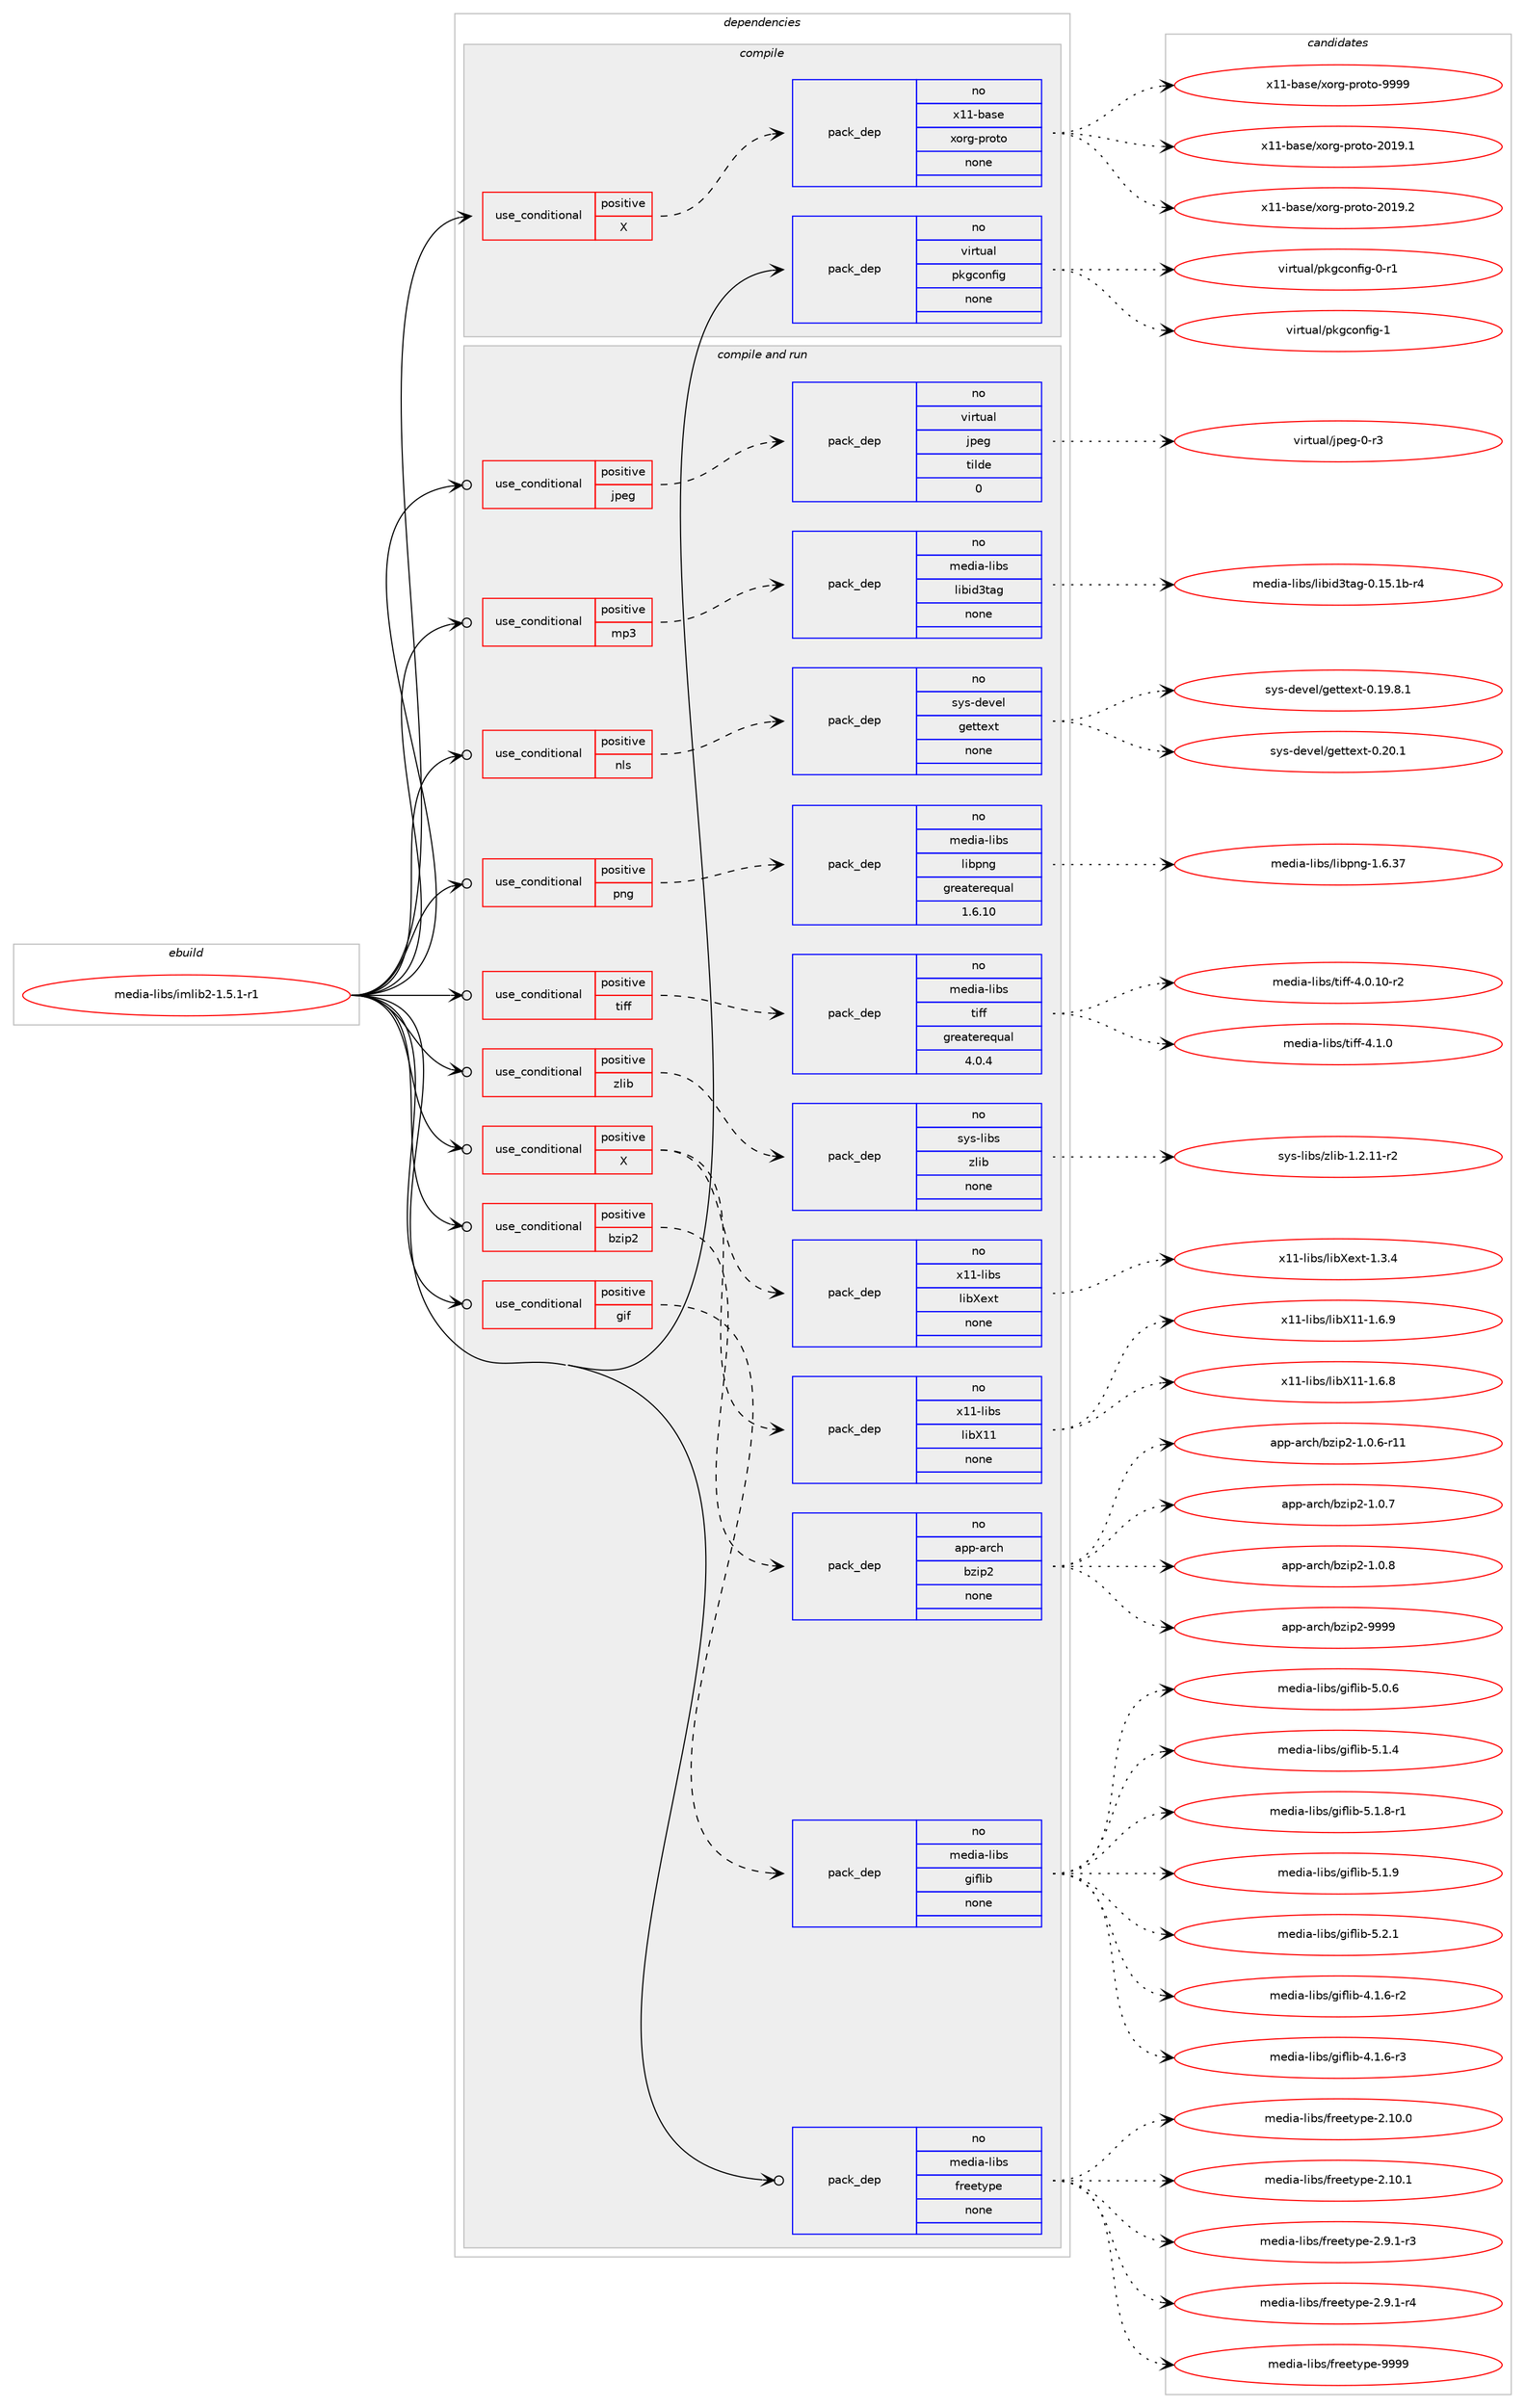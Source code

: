 digraph prolog {

# *************
# Graph options
# *************

newrank=true;
concentrate=true;
compound=true;
graph [rankdir=LR,fontname=Helvetica,fontsize=10,ranksep=1.5];#, ranksep=2.5, nodesep=0.2];
edge  [arrowhead=vee];
node  [fontname=Helvetica,fontsize=10];

# **********
# The ebuild
# **********

subgraph cluster_leftcol {
color=gray;
rank=same;
label=<<i>ebuild</i>>;
id [label="media-libs/imlib2-1.5.1-r1", color=red, width=4, href="../media-libs/imlib2-1.5.1-r1.svg"];
}

# ****************
# The dependencies
# ****************

subgraph cluster_midcol {
color=gray;
label=<<i>dependencies</i>>;
subgraph cluster_compile {
fillcolor="#eeeeee";
style=filled;
label=<<i>compile</i>>;
subgraph cond191303 {
dependency786598 [label=<<TABLE BORDER="0" CELLBORDER="1" CELLSPACING="0" CELLPADDING="4"><TR><TD ROWSPAN="3" CELLPADDING="10">use_conditional</TD></TR><TR><TD>positive</TD></TR><TR><TD>X</TD></TR></TABLE>>, shape=none, color=red];
subgraph pack581631 {
dependency786599 [label=<<TABLE BORDER="0" CELLBORDER="1" CELLSPACING="0" CELLPADDING="4" WIDTH="220"><TR><TD ROWSPAN="6" CELLPADDING="30">pack_dep</TD></TR><TR><TD WIDTH="110">no</TD></TR><TR><TD>x11-base</TD></TR><TR><TD>xorg-proto</TD></TR><TR><TD>none</TD></TR><TR><TD></TD></TR></TABLE>>, shape=none, color=blue];
}
dependency786598:e -> dependency786599:w [weight=20,style="dashed",arrowhead="vee"];
}
id:e -> dependency786598:w [weight=20,style="solid",arrowhead="vee"];
subgraph pack581632 {
dependency786600 [label=<<TABLE BORDER="0" CELLBORDER="1" CELLSPACING="0" CELLPADDING="4" WIDTH="220"><TR><TD ROWSPAN="6" CELLPADDING="30">pack_dep</TD></TR><TR><TD WIDTH="110">no</TD></TR><TR><TD>virtual</TD></TR><TR><TD>pkgconfig</TD></TR><TR><TD>none</TD></TR><TR><TD></TD></TR></TABLE>>, shape=none, color=blue];
}
id:e -> dependency786600:w [weight=20,style="solid",arrowhead="vee"];
}
subgraph cluster_compileandrun {
fillcolor="#eeeeee";
style=filled;
label=<<i>compile and run</i>>;
subgraph cond191304 {
dependency786601 [label=<<TABLE BORDER="0" CELLBORDER="1" CELLSPACING="0" CELLPADDING="4"><TR><TD ROWSPAN="3" CELLPADDING="10">use_conditional</TD></TR><TR><TD>positive</TD></TR><TR><TD>X</TD></TR></TABLE>>, shape=none, color=red];
subgraph pack581633 {
dependency786602 [label=<<TABLE BORDER="0" CELLBORDER="1" CELLSPACING="0" CELLPADDING="4" WIDTH="220"><TR><TD ROWSPAN="6" CELLPADDING="30">pack_dep</TD></TR><TR><TD WIDTH="110">no</TD></TR><TR><TD>x11-libs</TD></TR><TR><TD>libX11</TD></TR><TR><TD>none</TD></TR><TR><TD></TD></TR></TABLE>>, shape=none, color=blue];
}
dependency786601:e -> dependency786602:w [weight=20,style="dashed",arrowhead="vee"];
subgraph pack581634 {
dependency786603 [label=<<TABLE BORDER="0" CELLBORDER="1" CELLSPACING="0" CELLPADDING="4" WIDTH="220"><TR><TD ROWSPAN="6" CELLPADDING="30">pack_dep</TD></TR><TR><TD WIDTH="110">no</TD></TR><TR><TD>x11-libs</TD></TR><TR><TD>libXext</TD></TR><TR><TD>none</TD></TR><TR><TD></TD></TR></TABLE>>, shape=none, color=blue];
}
dependency786601:e -> dependency786603:w [weight=20,style="dashed",arrowhead="vee"];
}
id:e -> dependency786601:w [weight=20,style="solid",arrowhead="odotvee"];
subgraph cond191305 {
dependency786604 [label=<<TABLE BORDER="0" CELLBORDER="1" CELLSPACING="0" CELLPADDING="4"><TR><TD ROWSPAN="3" CELLPADDING="10">use_conditional</TD></TR><TR><TD>positive</TD></TR><TR><TD>bzip2</TD></TR></TABLE>>, shape=none, color=red];
subgraph pack581635 {
dependency786605 [label=<<TABLE BORDER="0" CELLBORDER="1" CELLSPACING="0" CELLPADDING="4" WIDTH="220"><TR><TD ROWSPAN="6" CELLPADDING="30">pack_dep</TD></TR><TR><TD WIDTH="110">no</TD></TR><TR><TD>app-arch</TD></TR><TR><TD>bzip2</TD></TR><TR><TD>none</TD></TR><TR><TD></TD></TR></TABLE>>, shape=none, color=blue];
}
dependency786604:e -> dependency786605:w [weight=20,style="dashed",arrowhead="vee"];
}
id:e -> dependency786604:w [weight=20,style="solid",arrowhead="odotvee"];
subgraph cond191306 {
dependency786606 [label=<<TABLE BORDER="0" CELLBORDER="1" CELLSPACING="0" CELLPADDING="4"><TR><TD ROWSPAN="3" CELLPADDING="10">use_conditional</TD></TR><TR><TD>positive</TD></TR><TR><TD>gif</TD></TR></TABLE>>, shape=none, color=red];
subgraph pack581636 {
dependency786607 [label=<<TABLE BORDER="0" CELLBORDER="1" CELLSPACING="0" CELLPADDING="4" WIDTH="220"><TR><TD ROWSPAN="6" CELLPADDING="30">pack_dep</TD></TR><TR><TD WIDTH="110">no</TD></TR><TR><TD>media-libs</TD></TR><TR><TD>giflib</TD></TR><TR><TD>none</TD></TR><TR><TD></TD></TR></TABLE>>, shape=none, color=blue];
}
dependency786606:e -> dependency786607:w [weight=20,style="dashed",arrowhead="vee"];
}
id:e -> dependency786606:w [weight=20,style="solid",arrowhead="odotvee"];
subgraph cond191307 {
dependency786608 [label=<<TABLE BORDER="0" CELLBORDER="1" CELLSPACING="0" CELLPADDING="4"><TR><TD ROWSPAN="3" CELLPADDING="10">use_conditional</TD></TR><TR><TD>positive</TD></TR><TR><TD>jpeg</TD></TR></TABLE>>, shape=none, color=red];
subgraph pack581637 {
dependency786609 [label=<<TABLE BORDER="0" CELLBORDER="1" CELLSPACING="0" CELLPADDING="4" WIDTH="220"><TR><TD ROWSPAN="6" CELLPADDING="30">pack_dep</TD></TR><TR><TD WIDTH="110">no</TD></TR><TR><TD>virtual</TD></TR><TR><TD>jpeg</TD></TR><TR><TD>tilde</TD></TR><TR><TD>0</TD></TR></TABLE>>, shape=none, color=blue];
}
dependency786608:e -> dependency786609:w [weight=20,style="dashed",arrowhead="vee"];
}
id:e -> dependency786608:w [weight=20,style="solid",arrowhead="odotvee"];
subgraph cond191308 {
dependency786610 [label=<<TABLE BORDER="0" CELLBORDER="1" CELLSPACING="0" CELLPADDING="4"><TR><TD ROWSPAN="3" CELLPADDING="10">use_conditional</TD></TR><TR><TD>positive</TD></TR><TR><TD>mp3</TD></TR></TABLE>>, shape=none, color=red];
subgraph pack581638 {
dependency786611 [label=<<TABLE BORDER="0" CELLBORDER="1" CELLSPACING="0" CELLPADDING="4" WIDTH="220"><TR><TD ROWSPAN="6" CELLPADDING="30">pack_dep</TD></TR><TR><TD WIDTH="110">no</TD></TR><TR><TD>media-libs</TD></TR><TR><TD>libid3tag</TD></TR><TR><TD>none</TD></TR><TR><TD></TD></TR></TABLE>>, shape=none, color=blue];
}
dependency786610:e -> dependency786611:w [weight=20,style="dashed",arrowhead="vee"];
}
id:e -> dependency786610:w [weight=20,style="solid",arrowhead="odotvee"];
subgraph cond191309 {
dependency786612 [label=<<TABLE BORDER="0" CELLBORDER="1" CELLSPACING="0" CELLPADDING="4"><TR><TD ROWSPAN="3" CELLPADDING="10">use_conditional</TD></TR><TR><TD>positive</TD></TR><TR><TD>nls</TD></TR></TABLE>>, shape=none, color=red];
subgraph pack581639 {
dependency786613 [label=<<TABLE BORDER="0" CELLBORDER="1" CELLSPACING="0" CELLPADDING="4" WIDTH="220"><TR><TD ROWSPAN="6" CELLPADDING="30">pack_dep</TD></TR><TR><TD WIDTH="110">no</TD></TR><TR><TD>sys-devel</TD></TR><TR><TD>gettext</TD></TR><TR><TD>none</TD></TR><TR><TD></TD></TR></TABLE>>, shape=none, color=blue];
}
dependency786612:e -> dependency786613:w [weight=20,style="dashed",arrowhead="vee"];
}
id:e -> dependency786612:w [weight=20,style="solid",arrowhead="odotvee"];
subgraph cond191310 {
dependency786614 [label=<<TABLE BORDER="0" CELLBORDER="1" CELLSPACING="0" CELLPADDING="4"><TR><TD ROWSPAN="3" CELLPADDING="10">use_conditional</TD></TR><TR><TD>positive</TD></TR><TR><TD>png</TD></TR></TABLE>>, shape=none, color=red];
subgraph pack581640 {
dependency786615 [label=<<TABLE BORDER="0" CELLBORDER="1" CELLSPACING="0" CELLPADDING="4" WIDTH="220"><TR><TD ROWSPAN="6" CELLPADDING="30">pack_dep</TD></TR><TR><TD WIDTH="110">no</TD></TR><TR><TD>media-libs</TD></TR><TR><TD>libpng</TD></TR><TR><TD>greaterequal</TD></TR><TR><TD>1.6.10</TD></TR></TABLE>>, shape=none, color=blue];
}
dependency786614:e -> dependency786615:w [weight=20,style="dashed",arrowhead="vee"];
}
id:e -> dependency786614:w [weight=20,style="solid",arrowhead="odotvee"];
subgraph cond191311 {
dependency786616 [label=<<TABLE BORDER="0" CELLBORDER="1" CELLSPACING="0" CELLPADDING="4"><TR><TD ROWSPAN="3" CELLPADDING="10">use_conditional</TD></TR><TR><TD>positive</TD></TR><TR><TD>tiff</TD></TR></TABLE>>, shape=none, color=red];
subgraph pack581641 {
dependency786617 [label=<<TABLE BORDER="0" CELLBORDER="1" CELLSPACING="0" CELLPADDING="4" WIDTH="220"><TR><TD ROWSPAN="6" CELLPADDING="30">pack_dep</TD></TR><TR><TD WIDTH="110">no</TD></TR><TR><TD>media-libs</TD></TR><TR><TD>tiff</TD></TR><TR><TD>greaterequal</TD></TR><TR><TD>4.0.4</TD></TR></TABLE>>, shape=none, color=blue];
}
dependency786616:e -> dependency786617:w [weight=20,style="dashed",arrowhead="vee"];
}
id:e -> dependency786616:w [weight=20,style="solid",arrowhead="odotvee"];
subgraph cond191312 {
dependency786618 [label=<<TABLE BORDER="0" CELLBORDER="1" CELLSPACING="0" CELLPADDING="4"><TR><TD ROWSPAN="3" CELLPADDING="10">use_conditional</TD></TR><TR><TD>positive</TD></TR><TR><TD>zlib</TD></TR></TABLE>>, shape=none, color=red];
subgraph pack581642 {
dependency786619 [label=<<TABLE BORDER="0" CELLBORDER="1" CELLSPACING="0" CELLPADDING="4" WIDTH="220"><TR><TD ROWSPAN="6" CELLPADDING="30">pack_dep</TD></TR><TR><TD WIDTH="110">no</TD></TR><TR><TD>sys-libs</TD></TR><TR><TD>zlib</TD></TR><TR><TD>none</TD></TR><TR><TD></TD></TR></TABLE>>, shape=none, color=blue];
}
dependency786618:e -> dependency786619:w [weight=20,style="dashed",arrowhead="vee"];
}
id:e -> dependency786618:w [weight=20,style="solid",arrowhead="odotvee"];
subgraph pack581643 {
dependency786620 [label=<<TABLE BORDER="0" CELLBORDER="1" CELLSPACING="0" CELLPADDING="4" WIDTH="220"><TR><TD ROWSPAN="6" CELLPADDING="30">pack_dep</TD></TR><TR><TD WIDTH="110">no</TD></TR><TR><TD>media-libs</TD></TR><TR><TD>freetype</TD></TR><TR><TD>none</TD></TR><TR><TD></TD></TR></TABLE>>, shape=none, color=blue];
}
id:e -> dependency786620:w [weight=20,style="solid",arrowhead="odotvee"];
}
subgraph cluster_run {
fillcolor="#eeeeee";
style=filled;
label=<<i>run</i>>;
}
}

# **************
# The candidates
# **************

subgraph cluster_choices {
rank=same;
color=gray;
label=<<i>candidates</i>>;

subgraph choice581631 {
color=black;
nodesep=1;
choice1204949459897115101471201111141034511211411111611145504849574649 [label="x11-base/xorg-proto-2019.1", color=red, width=4,href="../x11-base/xorg-proto-2019.1.svg"];
choice1204949459897115101471201111141034511211411111611145504849574650 [label="x11-base/xorg-proto-2019.2", color=red, width=4,href="../x11-base/xorg-proto-2019.2.svg"];
choice120494945989711510147120111114103451121141111161114557575757 [label="x11-base/xorg-proto-9999", color=red, width=4,href="../x11-base/xorg-proto-9999.svg"];
dependency786599:e -> choice1204949459897115101471201111141034511211411111611145504849574649:w [style=dotted,weight="100"];
dependency786599:e -> choice1204949459897115101471201111141034511211411111611145504849574650:w [style=dotted,weight="100"];
dependency786599:e -> choice120494945989711510147120111114103451121141111161114557575757:w [style=dotted,weight="100"];
}
subgraph choice581632 {
color=black;
nodesep=1;
choice11810511411611797108471121071039911111010210510345484511449 [label="virtual/pkgconfig-0-r1", color=red, width=4,href="../virtual/pkgconfig-0-r1.svg"];
choice1181051141161179710847112107103991111101021051034549 [label="virtual/pkgconfig-1", color=red, width=4,href="../virtual/pkgconfig-1.svg"];
dependency786600:e -> choice11810511411611797108471121071039911111010210510345484511449:w [style=dotted,weight="100"];
dependency786600:e -> choice1181051141161179710847112107103991111101021051034549:w [style=dotted,weight="100"];
}
subgraph choice581633 {
color=black;
nodesep=1;
choice120494945108105981154710810598884949454946544656 [label="x11-libs/libX11-1.6.8", color=red, width=4,href="../x11-libs/libX11-1.6.8.svg"];
choice120494945108105981154710810598884949454946544657 [label="x11-libs/libX11-1.6.9", color=red, width=4,href="../x11-libs/libX11-1.6.9.svg"];
dependency786602:e -> choice120494945108105981154710810598884949454946544656:w [style=dotted,weight="100"];
dependency786602:e -> choice120494945108105981154710810598884949454946544657:w [style=dotted,weight="100"];
}
subgraph choice581634 {
color=black;
nodesep=1;
choice12049494510810598115471081059888101120116454946514652 [label="x11-libs/libXext-1.3.4", color=red, width=4,href="../x11-libs/libXext-1.3.4.svg"];
dependency786603:e -> choice12049494510810598115471081059888101120116454946514652:w [style=dotted,weight="100"];
}
subgraph choice581635 {
color=black;
nodesep=1;
choice97112112459711499104479812210511250454946484654451144949 [label="app-arch/bzip2-1.0.6-r11", color=red, width=4,href="../app-arch/bzip2-1.0.6-r11.svg"];
choice97112112459711499104479812210511250454946484655 [label="app-arch/bzip2-1.0.7", color=red, width=4,href="../app-arch/bzip2-1.0.7.svg"];
choice97112112459711499104479812210511250454946484656 [label="app-arch/bzip2-1.0.8", color=red, width=4,href="../app-arch/bzip2-1.0.8.svg"];
choice971121124597114991044798122105112504557575757 [label="app-arch/bzip2-9999", color=red, width=4,href="../app-arch/bzip2-9999.svg"];
dependency786605:e -> choice97112112459711499104479812210511250454946484654451144949:w [style=dotted,weight="100"];
dependency786605:e -> choice97112112459711499104479812210511250454946484655:w [style=dotted,weight="100"];
dependency786605:e -> choice97112112459711499104479812210511250454946484656:w [style=dotted,weight="100"];
dependency786605:e -> choice971121124597114991044798122105112504557575757:w [style=dotted,weight="100"];
}
subgraph choice581636 {
color=black;
nodesep=1;
choice10910110010597451081059811547103105102108105984552464946544511450 [label="media-libs/giflib-4.1.6-r2", color=red, width=4,href="../media-libs/giflib-4.1.6-r2.svg"];
choice10910110010597451081059811547103105102108105984552464946544511451 [label="media-libs/giflib-4.1.6-r3", color=red, width=4,href="../media-libs/giflib-4.1.6-r3.svg"];
choice1091011001059745108105981154710310510210810598455346484654 [label="media-libs/giflib-5.0.6", color=red, width=4,href="../media-libs/giflib-5.0.6.svg"];
choice1091011001059745108105981154710310510210810598455346494652 [label="media-libs/giflib-5.1.4", color=red, width=4,href="../media-libs/giflib-5.1.4.svg"];
choice10910110010597451081059811547103105102108105984553464946564511449 [label="media-libs/giflib-5.1.8-r1", color=red, width=4,href="../media-libs/giflib-5.1.8-r1.svg"];
choice1091011001059745108105981154710310510210810598455346494657 [label="media-libs/giflib-5.1.9", color=red, width=4,href="../media-libs/giflib-5.1.9.svg"];
choice1091011001059745108105981154710310510210810598455346504649 [label="media-libs/giflib-5.2.1", color=red, width=4,href="../media-libs/giflib-5.2.1.svg"];
dependency786607:e -> choice10910110010597451081059811547103105102108105984552464946544511450:w [style=dotted,weight="100"];
dependency786607:e -> choice10910110010597451081059811547103105102108105984552464946544511451:w [style=dotted,weight="100"];
dependency786607:e -> choice1091011001059745108105981154710310510210810598455346484654:w [style=dotted,weight="100"];
dependency786607:e -> choice1091011001059745108105981154710310510210810598455346494652:w [style=dotted,weight="100"];
dependency786607:e -> choice10910110010597451081059811547103105102108105984553464946564511449:w [style=dotted,weight="100"];
dependency786607:e -> choice1091011001059745108105981154710310510210810598455346494657:w [style=dotted,weight="100"];
dependency786607:e -> choice1091011001059745108105981154710310510210810598455346504649:w [style=dotted,weight="100"];
}
subgraph choice581637 {
color=black;
nodesep=1;
choice118105114116117971084710611210110345484511451 [label="virtual/jpeg-0-r3", color=red, width=4,href="../virtual/jpeg-0-r3.svg"];
dependency786609:e -> choice118105114116117971084710611210110345484511451:w [style=dotted,weight="100"];
}
subgraph choice581638 {
color=black;
nodesep=1;
choice1091011001059745108105981154710810598105100511169710345484649534649984511452 [label="media-libs/libid3tag-0.15.1b-r4", color=red, width=4,href="../media-libs/libid3tag-0.15.1b-r4.svg"];
dependency786611:e -> choice1091011001059745108105981154710810598105100511169710345484649534649984511452:w [style=dotted,weight="100"];
}
subgraph choice581639 {
color=black;
nodesep=1;
choice1151211154510010111810110847103101116116101120116454846495746564649 [label="sys-devel/gettext-0.19.8.1", color=red, width=4,href="../sys-devel/gettext-0.19.8.1.svg"];
choice115121115451001011181011084710310111611610112011645484650484649 [label="sys-devel/gettext-0.20.1", color=red, width=4,href="../sys-devel/gettext-0.20.1.svg"];
dependency786613:e -> choice1151211154510010111810110847103101116116101120116454846495746564649:w [style=dotted,weight="100"];
dependency786613:e -> choice115121115451001011181011084710310111611610112011645484650484649:w [style=dotted,weight="100"];
}
subgraph choice581640 {
color=black;
nodesep=1;
choice109101100105974510810598115471081059811211010345494654465155 [label="media-libs/libpng-1.6.37", color=red, width=4,href="../media-libs/libpng-1.6.37.svg"];
dependency786615:e -> choice109101100105974510810598115471081059811211010345494654465155:w [style=dotted,weight="100"];
}
subgraph choice581641 {
color=black;
nodesep=1;
choice10910110010597451081059811547116105102102455246484649484511450 [label="media-libs/tiff-4.0.10-r2", color=red, width=4,href="../media-libs/tiff-4.0.10-r2.svg"];
choice10910110010597451081059811547116105102102455246494648 [label="media-libs/tiff-4.1.0", color=red, width=4,href="../media-libs/tiff-4.1.0.svg"];
dependency786617:e -> choice10910110010597451081059811547116105102102455246484649484511450:w [style=dotted,weight="100"];
dependency786617:e -> choice10910110010597451081059811547116105102102455246494648:w [style=dotted,weight="100"];
}
subgraph choice581642 {
color=black;
nodesep=1;
choice11512111545108105981154712210810598454946504649494511450 [label="sys-libs/zlib-1.2.11-r2", color=red, width=4,href="../sys-libs/zlib-1.2.11-r2.svg"];
dependency786619:e -> choice11512111545108105981154712210810598454946504649494511450:w [style=dotted,weight="100"];
}
subgraph choice581643 {
color=black;
nodesep=1;
choice1091011001059745108105981154710211410110111612111210145504649484648 [label="media-libs/freetype-2.10.0", color=red, width=4,href="../media-libs/freetype-2.10.0.svg"];
choice1091011001059745108105981154710211410110111612111210145504649484649 [label="media-libs/freetype-2.10.1", color=red, width=4,href="../media-libs/freetype-2.10.1.svg"];
choice109101100105974510810598115471021141011011161211121014550465746494511451 [label="media-libs/freetype-2.9.1-r3", color=red, width=4,href="../media-libs/freetype-2.9.1-r3.svg"];
choice109101100105974510810598115471021141011011161211121014550465746494511452 [label="media-libs/freetype-2.9.1-r4", color=red, width=4,href="../media-libs/freetype-2.9.1-r4.svg"];
choice109101100105974510810598115471021141011011161211121014557575757 [label="media-libs/freetype-9999", color=red, width=4,href="../media-libs/freetype-9999.svg"];
dependency786620:e -> choice1091011001059745108105981154710211410110111612111210145504649484648:w [style=dotted,weight="100"];
dependency786620:e -> choice1091011001059745108105981154710211410110111612111210145504649484649:w [style=dotted,weight="100"];
dependency786620:e -> choice109101100105974510810598115471021141011011161211121014550465746494511451:w [style=dotted,weight="100"];
dependency786620:e -> choice109101100105974510810598115471021141011011161211121014550465746494511452:w [style=dotted,weight="100"];
dependency786620:e -> choice109101100105974510810598115471021141011011161211121014557575757:w [style=dotted,weight="100"];
}
}

}
